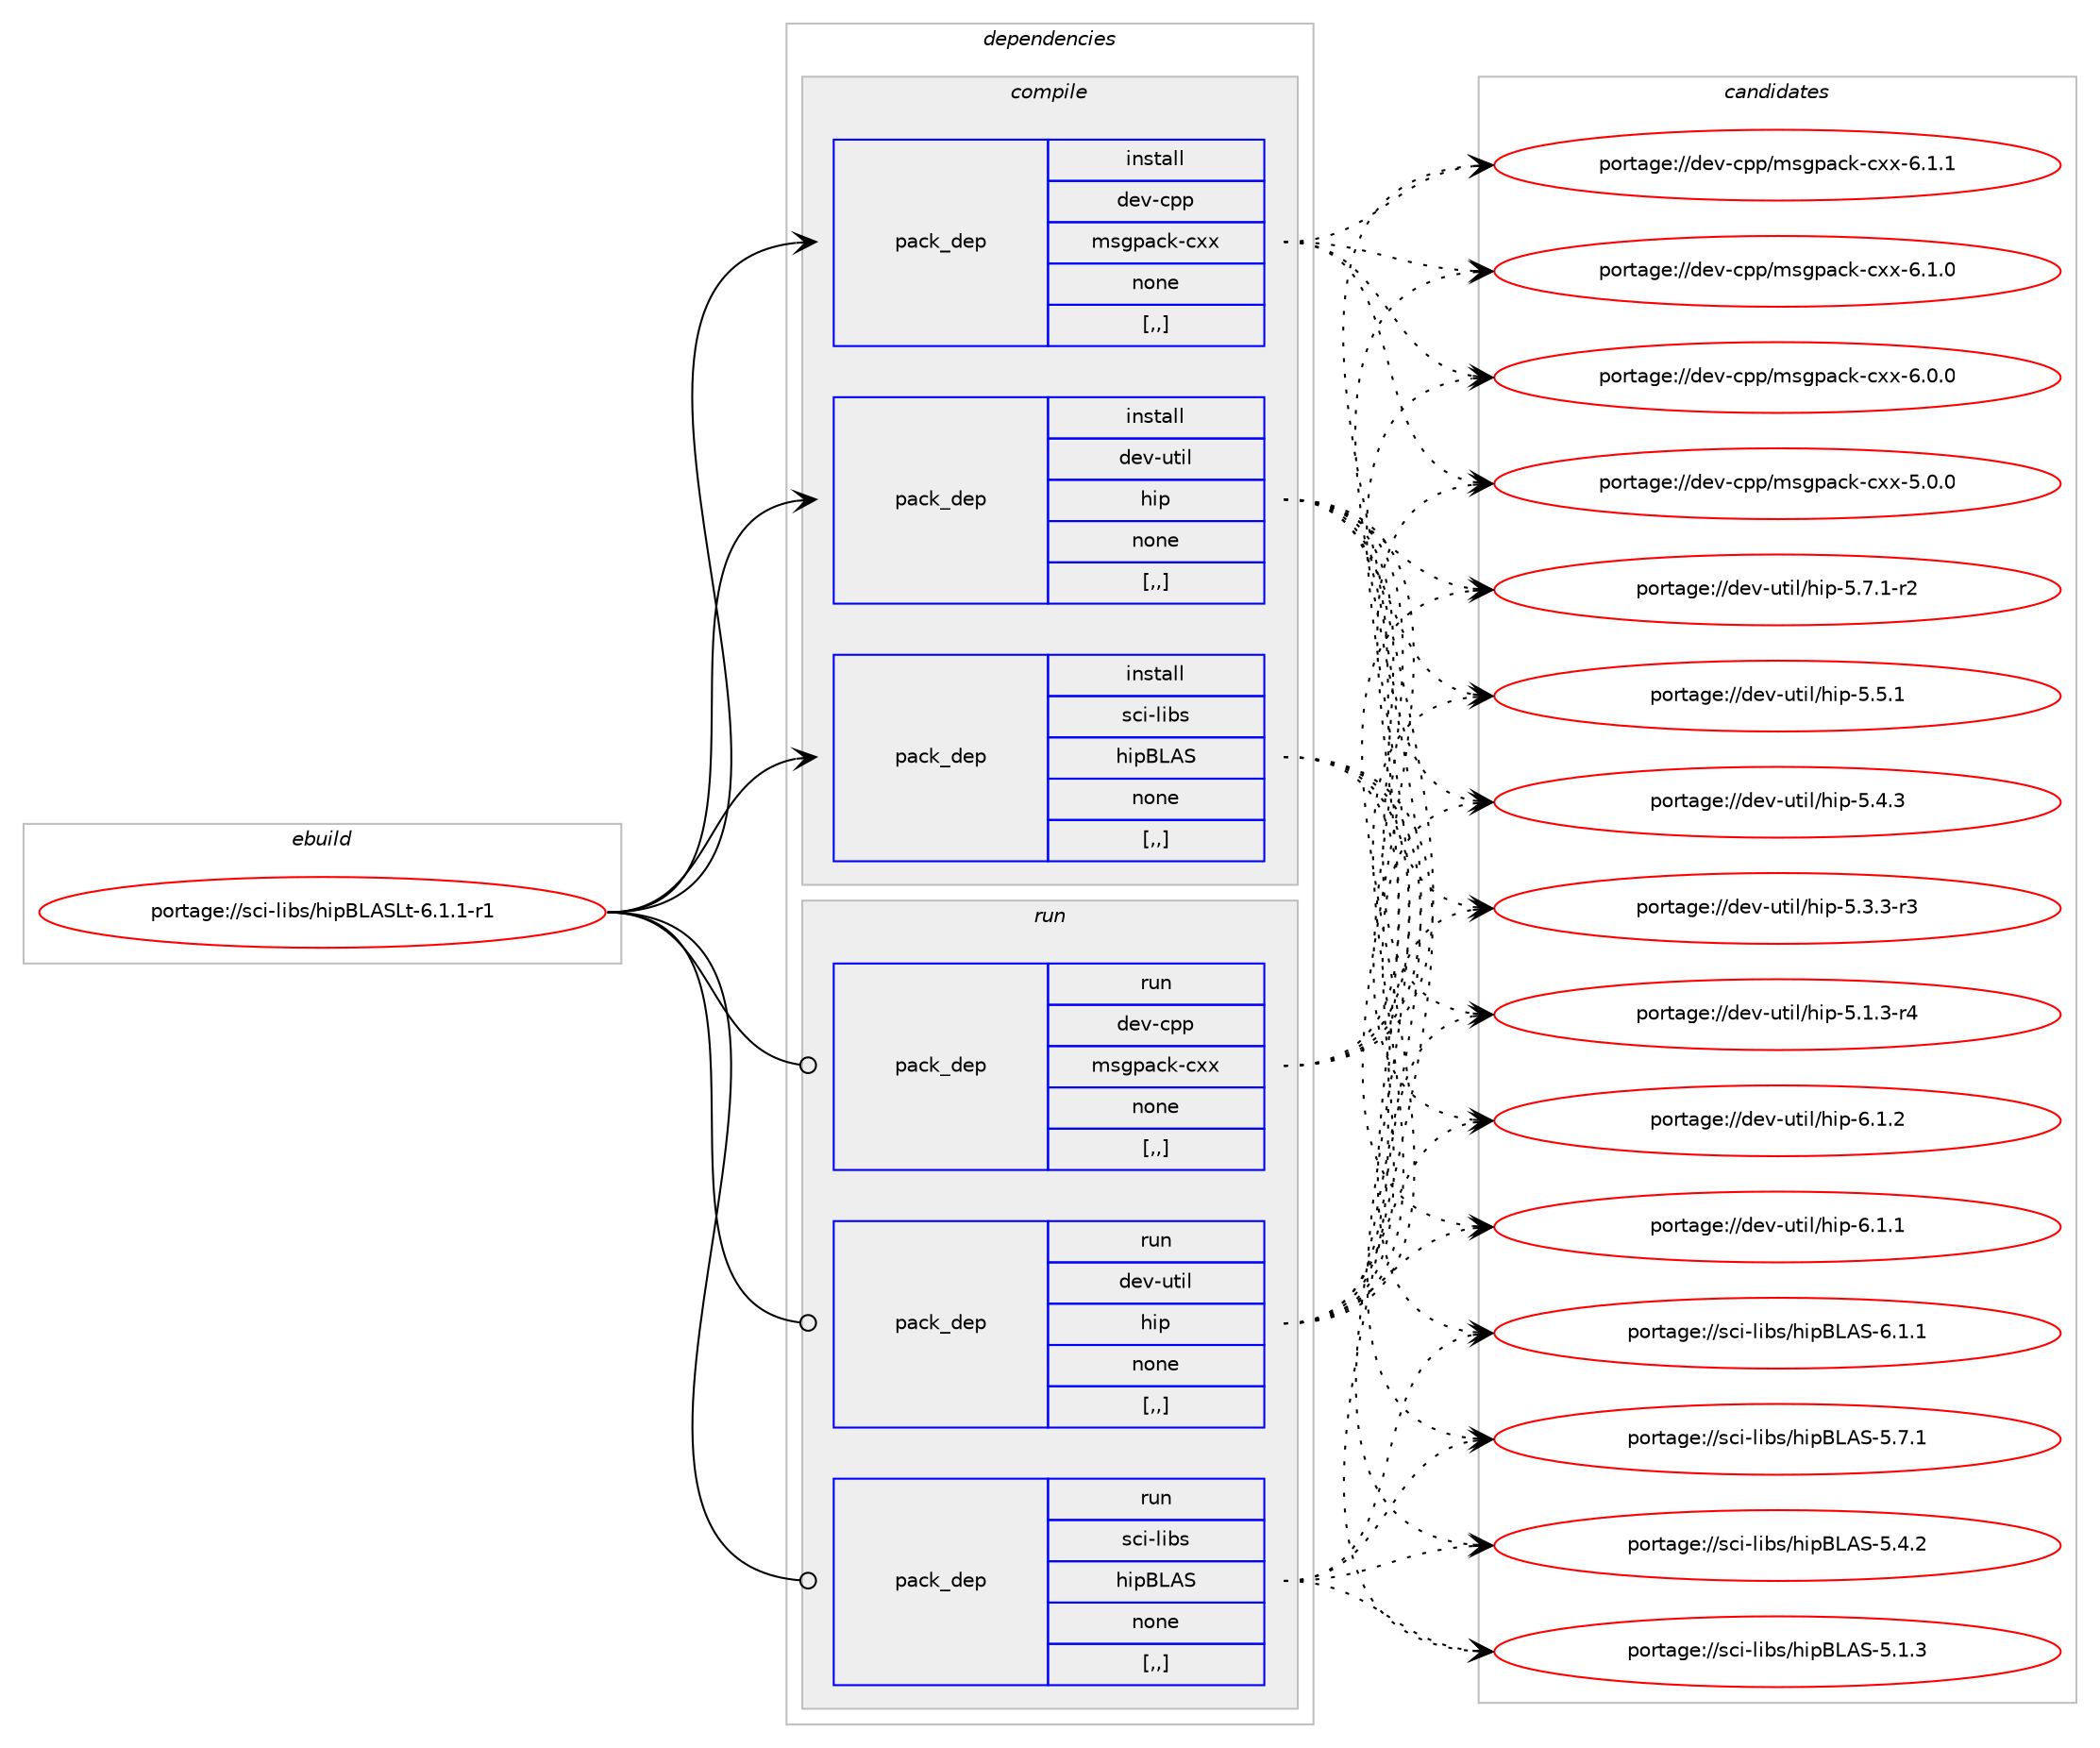 digraph prolog {

# *************
# Graph options
# *************

newrank=true;
concentrate=true;
compound=true;
graph [rankdir=LR,fontname=Helvetica,fontsize=10,ranksep=1.5];#, ranksep=2.5, nodesep=0.2];
edge  [arrowhead=vee];
node  [fontname=Helvetica,fontsize=10];

# **********
# The ebuild
# **********

subgraph cluster_leftcol {
color=gray;
label=<<i>ebuild</i>>;
id [label="portage://sci-libs/hipBLASLt-6.1.1-r1", color=red, width=4, href="../sci-libs/hipBLASLt-6.1.1-r1.svg"];
}

# ****************
# The dependencies
# ****************

subgraph cluster_midcol {
color=gray;
label=<<i>dependencies</i>>;
subgraph cluster_compile {
fillcolor="#eeeeee";
style=filled;
label=<<i>compile</i>>;
subgraph pack665115 {
dependency911826 [label=<<TABLE BORDER="0" CELLBORDER="1" CELLSPACING="0" CELLPADDING="4" WIDTH="220"><TR><TD ROWSPAN="6" CELLPADDING="30">pack_dep</TD></TR><TR><TD WIDTH="110">install</TD></TR><TR><TD>dev-cpp</TD></TR><TR><TD>msgpack-cxx</TD></TR><TR><TD>none</TD></TR><TR><TD>[,,]</TD></TR></TABLE>>, shape=none, color=blue];
}
id:e -> dependency911826:w [weight=20,style="solid",arrowhead="vee"];
subgraph pack665116 {
dependency911827 [label=<<TABLE BORDER="0" CELLBORDER="1" CELLSPACING="0" CELLPADDING="4" WIDTH="220"><TR><TD ROWSPAN="6" CELLPADDING="30">pack_dep</TD></TR><TR><TD WIDTH="110">install</TD></TR><TR><TD>dev-util</TD></TR><TR><TD>hip</TD></TR><TR><TD>none</TD></TR><TR><TD>[,,]</TD></TR></TABLE>>, shape=none, color=blue];
}
id:e -> dependency911827:w [weight=20,style="solid",arrowhead="vee"];
subgraph pack665117 {
dependency911828 [label=<<TABLE BORDER="0" CELLBORDER="1" CELLSPACING="0" CELLPADDING="4" WIDTH="220"><TR><TD ROWSPAN="6" CELLPADDING="30">pack_dep</TD></TR><TR><TD WIDTH="110">install</TD></TR><TR><TD>sci-libs</TD></TR><TR><TD>hipBLAS</TD></TR><TR><TD>none</TD></TR><TR><TD>[,,]</TD></TR></TABLE>>, shape=none, color=blue];
}
id:e -> dependency911828:w [weight=20,style="solid",arrowhead="vee"];
}
subgraph cluster_compileandrun {
fillcolor="#eeeeee";
style=filled;
label=<<i>compile and run</i>>;
}
subgraph cluster_run {
fillcolor="#eeeeee";
style=filled;
label=<<i>run</i>>;
subgraph pack665118 {
dependency911829 [label=<<TABLE BORDER="0" CELLBORDER="1" CELLSPACING="0" CELLPADDING="4" WIDTH="220"><TR><TD ROWSPAN="6" CELLPADDING="30">pack_dep</TD></TR><TR><TD WIDTH="110">run</TD></TR><TR><TD>dev-cpp</TD></TR><TR><TD>msgpack-cxx</TD></TR><TR><TD>none</TD></TR><TR><TD>[,,]</TD></TR></TABLE>>, shape=none, color=blue];
}
id:e -> dependency911829:w [weight=20,style="solid",arrowhead="odot"];
subgraph pack665119 {
dependency911830 [label=<<TABLE BORDER="0" CELLBORDER="1" CELLSPACING="0" CELLPADDING="4" WIDTH="220"><TR><TD ROWSPAN="6" CELLPADDING="30">pack_dep</TD></TR><TR><TD WIDTH="110">run</TD></TR><TR><TD>dev-util</TD></TR><TR><TD>hip</TD></TR><TR><TD>none</TD></TR><TR><TD>[,,]</TD></TR></TABLE>>, shape=none, color=blue];
}
id:e -> dependency911830:w [weight=20,style="solid",arrowhead="odot"];
subgraph pack665120 {
dependency911831 [label=<<TABLE BORDER="0" CELLBORDER="1" CELLSPACING="0" CELLPADDING="4" WIDTH="220"><TR><TD ROWSPAN="6" CELLPADDING="30">pack_dep</TD></TR><TR><TD WIDTH="110">run</TD></TR><TR><TD>sci-libs</TD></TR><TR><TD>hipBLAS</TD></TR><TR><TD>none</TD></TR><TR><TD>[,,]</TD></TR></TABLE>>, shape=none, color=blue];
}
id:e -> dependency911831:w [weight=20,style="solid",arrowhead="odot"];
}
}

# **************
# The candidates
# **************

subgraph cluster_choices {
rank=same;
color=gray;
label=<<i>candidates</i>>;

subgraph choice665115 {
color=black;
nodesep=1;
choice10010111845991121124710911510311297991074599120120455446494649 [label="portage://dev-cpp/msgpack-cxx-6.1.1", color=red, width=4,href="../dev-cpp/msgpack-cxx-6.1.1.svg"];
choice10010111845991121124710911510311297991074599120120455446494648 [label="portage://dev-cpp/msgpack-cxx-6.1.0", color=red, width=4,href="../dev-cpp/msgpack-cxx-6.1.0.svg"];
choice10010111845991121124710911510311297991074599120120455446484648 [label="portage://dev-cpp/msgpack-cxx-6.0.0", color=red, width=4,href="../dev-cpp/msgpack-cxx-6.0.0.svg"];
choice10010111845991121124710911510311297991074599120120455346484648 [label="portage://dev-cpp/msgpack-cxx-5.0.0", color=red, width=4,href="../dev-cpp/msgpack-cxx-5.0.0.svg"];
dependency911826:e -> choice10010111845991121124710911510311297991074599120120455446494649:w [style=dotted,weight="100"];
dependency911826:e -> choice10010111845991121124710911510311297991074599120120455446494648:w [style=dotted,weight="100"];
dependency911826:e -> choice10010111845991121124710911510311297991074599120120455446484648:w [style=dotted,weight="100"];
dependency911826:e -> choice10010111845991121124710911510311297991074599120120455346484648:w [style=dotted,weight="100"];
}
subgraph choice665116 {
color=black;
nodesep=1;
choice1001011184511711610510847104105112455446494650 [label="portage://dev-util/hip-6.1.2", color=red, width=4,href="../dev-util/hip-6.1.2.svg"];
choice1001011184511711610510847104105112455446494649 [label="portage://dev-util/hip-6.1.1", color=red, width=4,href="../dev-util/hip-6.1.1.svg"];
choice10010111845117116105108471041051124553465546494511450 [label="portage://dev-util/hip-5.7.1-r2", color=red, width=4,href="../dev-util/hip-5.7.1-r2.svg"];
choice1001011184511711610510847104105112455346534649 [label="portage://dev-util/hip-5.5.1", color=red, width=4,href="../dev-util/hip-5.5.1.svg"];
choice1001011184511711610510847104105112455346524651 [label="portage://dev-util/hip-5.4.3", color=red, width=4,href="../dev-util/hip-5.4.3.svg"];
choice10010111845117116105108471041051124553465146514511451 [label="portage://dev-util/hip-5.3.3-r3", color=red, width=4,href="../dev-util/hip-5.3.3-r3.svg"];
choice10010111845117116105108471041051124553464946514511452 [label="portage://dev-util/hip-5.1.3-r4", color=red, width=4,href="../dev-util/hip-5.1.3-r4.svg"];
dependency911827:e -> choice1001011184511711610510847104105112455446494650:w [style=dotted,weight="100"];
dependency911827:e -> choice1001011184511711610510847104105112455446494649:w [style=dotted,weight="100"];
dependency911827:e -> choice10010111845117116105108471041051124553465546494511450:w [style=dotted,weight="100"];
dependency911827:e -> choice1001011184511711610510847104105112455346534649:w [style=dotted,weight="100"];
dependency911827:e -> choice1001011184511711610510847104105112455346524651:w [style=dotted,weight="100"];
dependency911827:e -> choice10010111845117116105108471041051124553465146514511451:w [style=dotted,weight="100"];
dependency911827:e -> choice10010111845117116105108471041051124553464946514511452:w [style=dotted,weight="100"];
}
subgraph choice665117 {
color=black;
nodesep=1;
choice1159910545108105981154710410511266766583455446494649 [label="portage://sci-libs/hipBLAS-6.1.1", color=red, width=4,href="../sci-libs/hipBLAS-6.1.1.svg"];
choice1159910545108105981154710410511266766583455346554649 [label="portage://sci-libs/hipBLAS-5.7.1", color=red, width=4,href="../sci-libs/hipBLAS-5.7.1.svg"];
choice1159910545108105981154710410511266766583455346524650 [label="portage://sci-libs/hipBLAS-5.4.2", color=red, width=4,href="../sci-libs/hipBLAS-5.4.2.svg"];
choice1159910545108105981154710410511266766583455346494651 [label="portage://sci-libs/hipBLAS-5.1.3", color=red, width=4,href="../sci-libs/hipBLAS-5.1.3.svg"];
dependency911828:e -> choice1159910545108105981154710410511266766583455446494649:w [style=dotted,weight="100"];
dependency911828:e -> choice1159910545108105981154710410511266766583455346554649:w [style=dotted,weight="100"];
dependency911828:e -> choice1159910545108105981154710410511266766583455346524650:w [style=dotted,weight="100"];
dependency911828:e -> choice1159910545108105981154710410511266766583455346494651:w [style=dotted,weight="100"];
}
subgraph choice665118 {
color=black;
nodesep=1;
choice10010111845991121124710911510311297991074599120120455446494649 [label="portage://dev-cpp/msgpack-cxx-6.1.1", color=red, width=4,href="../dev-cpp/msgpack-cxx-6.1.1.svg"];
choice10010111845991121124710911510311297991074599120120455446494648 [label="portage://dev-cpp/msgpack-cxx-6.1.0", color=red, width=4,href="../dev-cpp/msgpack-cxx-6.1.0.svg"];
choice10010111845991121124710911510311297991074599120120455446484648 [label="portage://dev-cpp/msgpack-cxx-6.0.0", color=red, width=4,href="../dev-cpp/msgpack-cxx-6.0.0.svg"];
choice10010111845991121124710911510311297991074599120120455346484648 [label="portage://dev-cpp/msgpack-cxx-5.0.0", color=red, width=4,href="../dev-cpp/msgpack-cxx-5.0.0.svg"];
dependency911829:e -> choice10010111845991121124710911510311297991074599120120455446494649:w [style=dotted,weight="100"];
dependency911829:e -> choice10010111845991121124710911510311297991074599120120455446494648:w [style=dotted,weight="100"];
dependency911829:e -> choice10010111845991121124710911510311297991074599120120455446484648:w [style=dotted,weight="100"];
dependency911829:e -> choice10010111845991121124710911510311297991074599120120455346484648:w [style=dotted,weight="100"];
}
subgraph choice665119 {
color=black;
nodesep=1;
choice1001011184511711610510847104105112455446494650 [label="portage://dev-util/hip-6.1.2", color=red, width=4,href="../dev-util/hip-6.1.2.svg"];
choice1001011184511711610510847104105112455446494649 [label="portage://dev-util/hip-6.1.1", color=red, width=4,href="../dev-util/hip-6.1.1.svg"];
choice10010111845117116105108471041051124553465546494511450 [label="portage://dev-util/hip-5.7.1-r2", color=red, width=4,href="../dev-util/hip-5.7.1-r2.svg"];
choice1001011184511711610510847104105112455346534649 [label="portage://dev-util/hip-5.5.1", color=red, width=4,href="../dev-util/hip-5.5.1.svg"];
choice1001011184511711610510847104105112455346524651 [label="portage://dev-util/hip-5.4.3", color=red, width=4,href="../dev-util/hip-5.4.3.svg"];
choice10010111845117116105108471041051124553465146514511451 [label="portage://dev-util/hip-5.3.3-r3", color=red, width=4,href="../dev-util/hip-5.3.3-r3.svg"];
choice10010111845117116105108471041051124553464946514511452 [label="portage://dev-util/hip-5.1.3-r4", color=red, width=4,href="../dev-util/hip-5.1.3-r4.svg"];
dependency911830:e -> choice1001011184511711610510847104105112455446494650:w [style=dotted,weight="100"];
dependency911830:e -> choice1001011184511711610510847104105112455446494649:w [style=dotted,weight="100"];
dependency911830:e -> choice10010111845117116105108471041051124553465546494511450:w [style=dotted,weight="100"];
dependency911830:e -> choice1001011184511711610510847104105112455346534649:w [style=dotted,weight="100"];
dependency911830:e -> choice1001011184511711610510847104105112455346524651:w [style=dotted,weight="100"];
dependency911830:e -> choice10010111845117116105108471041051124553465146514511451:w [style=dotted,weight="100"];
dependency911830:e -> choice10010111845117116105108471041051124553464946514511452:w [style=dotted,weight="100"];
}
subgraph choice665120 {
color=black;
nodesep=1;
choice1159910545108105981154710410511266766583455446494649 [label="portage://sci-libs/hipBLAS-6.1.1", color=red, width=4,href="../sci-libs/hipBLAS-6.1.1.svg"];
choice1159910545108105981154710410511266766583455346554649 [label="portage://sci-libs/hipBLAS-5.7.1", color=red, width=4,href="../sci-libs/hipBLAS-5.7.1.svg"];
choice1159910545108105981154710410511266766583455346524650 [label="portage://sci-libs/hipBLAS-5.4.2", color=red, width=4,href="../sci-libs/hipBLAS-5.4.2.svg"];
choice1159910545108105981154710410511266766583455346494651 [label="portage://sci-libs/hipBLAS-5.1.3", color=red, width=4,href="../sci-libs/hipBLAS-5.1.3.svg"];
dependency911831:e -> choice1159910545108105981154710410511266766583455446494649:w [style=dotted,weight="100"];
dependency911831:e -> choice1159910545108105981154710410511266766583455346554649:w [style=dotted,weight="100"];
dependency911831:e -> choice1159910545108105981154710410511266766583455346524650:w [style=dotted,weight="100"];
dependency911831:e -> choice1159910545108105981154710410511266766583455346494651:w [style=dotted,weight="100"];
}
}

}
